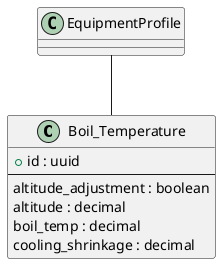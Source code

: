 @startuml

class "Boil_Temperature" as Boil_Temperature {
    + id : uuid
    --
    altitude_adjustment : boolean
    altitude : decimal
    boil_temp : decimal
    cooling_shrinkage : decimal
}

EquipmentProfile -- Boil_Temperature
@enduml